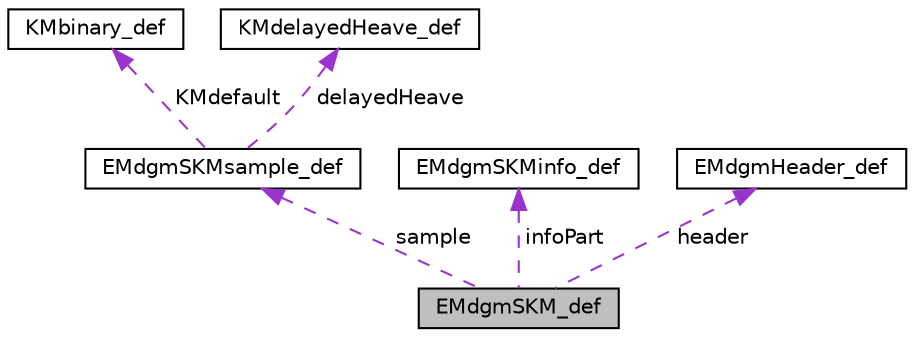 digraph "EMdgmSKM_def"
{
 // LATEX_PDF_SIZE
  edge [fontname="Helvetica",fontsize="10",labelfontname="Helvetica",labelfontsize="10"];
  node [fontname="Helvetica",fontsize="10",shape=record];
  Node1 [label="EMdgmSKM_def",height=0.2,width=0.4,color="black", fillcolor="grey75", style="filled", fontcolor="black",tooltip="#SKM - data from attitude and attitude velocity sensors."];
  Node2 -> Node1 [dir="back",color="darkorchid3",fontsize="10",style="dashed",label=" sample" ,fontname="Helvetica"];
  Node2 [label="EMdgmSKMsample_def",height=0.2,width=0.4,color="black", fillcolor="white", style="filled",URL="$structEMdgmSKMsample__def.html",tooltip="#SKM - all available data."];
  Node3 -> Node2 [dir="back",color="darkorchid3",fontsize="10",style="dashed",label=" KMdefault" ,fontname="Helvetica"];
  Node3 [label="KMbinary_def",height=0.2,width=0.4,color="black", fillcolor="white", style="filled",URL="$structKMbinary__def.html",tooltip="#SKM - Sensor attitude data block. Data given timestamped, not corrected."];
  Node4 -> Node2 [dir="back",color="darkorchid3",fontsize="10",style="dashed",label=" delayedHeave" ,fontname="Helvetica"];
  Node4 [label="KMdelayedHeave_def",height=0.2,width=0.4,color="black", fillcolor="white", style="filled",URL="$structKMdelayedHeave__def.html",tooltip="#SKM - delayed heave. Included if available from sensor."];
  Node5 -> Node1 [dir="back",color="darkorchid3",fontsize="10",style="dashed",label=" infoPart" ,fontname="Helvetica"];
  Node5 [label="EMdgmSKMinfo_def",height=0.2,width=0.4,color="black", fillcolor="white", style="filled",URL="$structEMdgmSKMinfo__def.html",tooltip="Sensor (S) output datagram - info of KMB datagrams."];
  Node6 -> Node1 [dir="back",color="darkorchid3",fontsize="10",style="dashed",label=" header" ,fontname="Helvetica"];
  Node6 [label="EMdgmHeader_def",height=0.2,width=0.4,color="black", fillcolor="white", style="filled",URL="$structEMdgmHeader__def.html",tooltip="Definition of general datagram header."];
}
